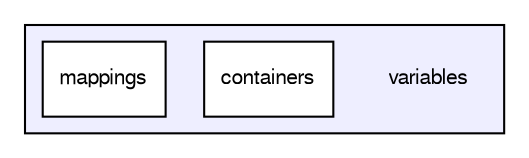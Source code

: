 digraph G {
  compound=true
  node [ fontsize="10", fontname="FreeSans"];
  edge [ labelfontsize="10", labelfontname="FreeSans"];
  subgraph clusterdir_7174228ead128e95c82a2ac9484f5303 {
    graph [ bgcolor="#eeeeff", pencolor="black", label="" URL="dir_7174228ead128e95c82a2ac9484f5303.html"];
    dir_7174228ead128e95c82a2ac9484f5303 [shape=plaintext label="variables"];
    dir_fdea4a4132c232668048e0a227507507 [shape=box label="containers" color="black" fillcolor="white" style="filled" URL="dir_fdea4a4132c232668048e0a227507507.html"];
    dir_313191a990307a43ca6d5b87c4c1325c [shape=box label="mappings" color="black" fillcolor="white" style="filled" URL="dir_313191a990307a43ca6d5b87c4c1325c.html"];
  }
}
